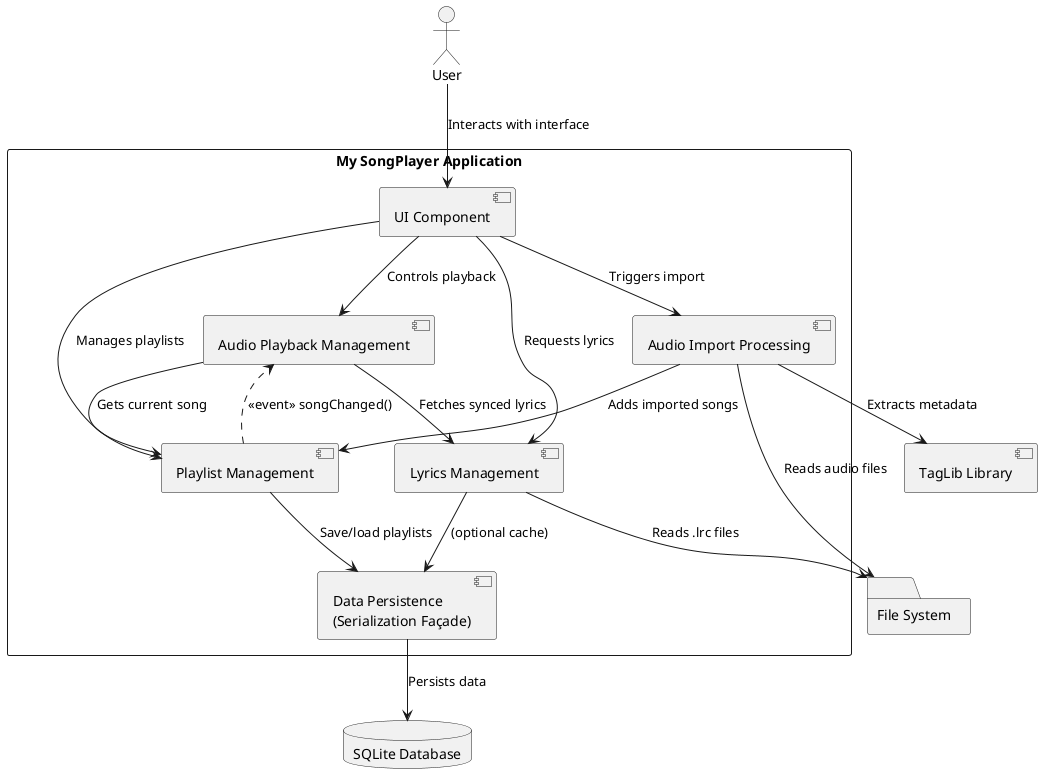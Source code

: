 @startuml
actor User

rectangle "My SongPlayer Application" {
    component "UI Component" as UI
    component "Audio Playback Management" as Player
    component "Playlist Management" as Playlist
    component "Audio Import Processing" as Import
    component "Lyrics Management" as Lyrics
    component "Data Persistence\n(Serialization Façade)" as Storage
}

database "SQLite Database" as DB
folder "File System" as FS
component "TagLib Library" as TagLib

User --> UI : Interacts with interface
UI --> Player : Controls playback
UI --> Playlist : Manages playlists
UI --> Import : Triggers import
UI --> Lyrics : Requests lyrics

Player --> Playlist : Gets current song
Player --> Lyrics : Fetches synced lyrics

Playlist --> Storage : Save/load playlists
Playlist ..> Player : <<event>> songChanged()

Import --> FS : Reads audio files
Import --> TagLib : Extracts metadata
Import --> Playlist : Adds imported songs

Lyrics --> FS : Reads .lrc files
Lyrics --> Storage : (optional cache)

Storage --> DB : Persists data
@enduml

